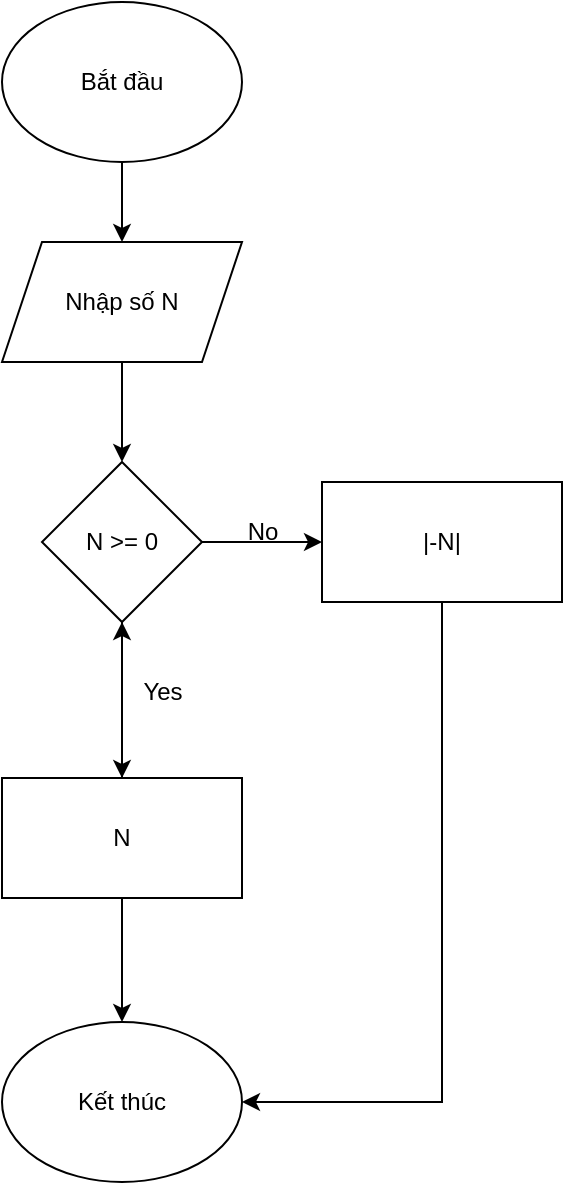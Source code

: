 <mxfile version="24.7.8">
  <diagram name="Page-1" id="EoH_zvQjJZqgcFFA7ymo">
    <mxGraphModel dx="712" dy="820" grid="1" gridSize="10" guides="1" tooltips="1" connect="1" arrows="1" fold="1" page="1" pageScale="1" pageWidth="900" pageHeight="1600" math="0" shadow="0">
      <root>
        <mxCell id="0" />
        <mxCell id="1" parent="0" />
        <mxCell id="bZyn0EAC5UdS82Q6CvyT-3" style="edgeStyle=orthogonalEdgeStyle;rounded=0;orthogonalLoop=1;jettySize=auto;html=1;exitX=0.5;exitY=1;exitDx=0;exitDy=0;entryX=0.5;entryY=0;entryDx=0;entryDy=0;" parent="1" source="bZyn0EAC5UdS82Q6CvyT-1" target="bZyn0EAC5UdS82Q6CvyT-2" edge="1">
          <mxGeometry relative="1" as="geometry" />
        </mxCell>
        <mxCell id="bZyn0EAC5UdS82Q6CvyT-1" value="Bắt đầu" style="ellipse;whiteSpace=wrap;html=1;" parent="1" vertex="1">
          <mxGeometry x="390" y="50" width="120" height="80" as="geometry" />
        </mxCell>
        <mxCell id="bZyn0EAC5UdS82Q6CvyT-16" style="edgeStyle=orthogonalEdgeStyle;rounded=0;orthogonalLoop=1;jettySize=auto;html=1;exitX=0.5;exitY=1;exitDx=0;exitDy=0;" parent="1" source="bZyn0EAC5UdS82Q6CvyT-2" target="bZyn0EAC5UdS82Q6CvyT-5" edge="1">
          <mxGeometry relative="1" as="geometry" />
        </mxCell>
        <mxCell id="bZyn0EAC5UdS82Q6CvyT-2" value="Nhập số N" style="shape=parallelogram;perimeter=parallelogramPerimeter;whiteSpace=wrap;html=1;fixedSize=1;" parent="1" vertex="1">
          <mxGeometry x="390" y="170" width="120" height="60" as="geometry" />
        </mxCell>
        <mxCell id="bZyn0EAC5UdS82Q6CvyT-7" style="edgeStyle=orthogonalEdgeStyle;rounded=0;orthogonalLoop=1;jettySize=auto;html=1;exitX=1;exitY=0.5;exitDx=0;exitDy=0;entryX=0;entryY=0.5;entryDx=0;entryDy=0;" parent="1" source="bZyn0EAC5UdS82Q6CvyT-5" target="bZyn0EAC5UdS82Q6CvyT-6" edge="1">
          <mxGeometry relative="1" as="geometry" />
        </mxCell>
        <mxCell id="bZyn0EAC5UdS82Q6CvyT-10" style="edgeStyle=orthogonalEdgeStyle;rounded=0;orthogonalLoop=1;jettySize=auto;html=1;exitX=0.5;exitY=1;exitDx=0;exitDy=0;entryX=0.5;entryY=0;entryDx=0;entryDy=0;" parent="1" source="bZyn0EAC5UdS82Q6CvyT-5" target="bZyn0EAC5UdS82Q6CvyT-9" edge="1">
          <mxGeometry relative="1" as="geometry" />
        </mxCell>
        <mxCell id="bZyn0EAC5UdS82Q6CvyT-5" value="N &amp;gt;= 0" style="rhombus;whiteSpace=wrap;html=1;" parent="1" vertex="1">
          <mxGeometry x="410" y="280" width="80" height="80" as="geometry" />
        </mxCell>
        <mxCell id="bZyn0EAC5UdS82Q6CvyT-15" style="edgeStyle=orthogonalEdgeStyle;rounded=0;orthogonalLoop=1;jettySize=auto;html=1;exitX=0.5;exitY=1;exitDx=0;exitDy=0;entryX=1;entryY=0.5;entryDx=0;entryDy=0;" parent="1" source="bZyn0EAC5UdS82Q6CvyT-6" target="bZyn0EAC5UdS82Q6CvyT-13" edge="1">
          <mxGeometry relative="1" as="geometry" />
        </mxCell>
        <mxCell id="bZyn0EAC5UdS82Q6CvyT-6" value="|-N|" style="rounded=0;whiteSpace=wrap;html=1;" parent="1" vertex="1">
          <mxGeometry x="550" y="290" width="120" height="60" as="geometry" />
        </mxCell>
        <mxCell id="bZyn0EAC5UdS82Q6CvyT-8" value="No" style="text;html=1;align=center;verticalAlign=middle;resizable=0;points=[];autosize=1;strokeColor=none;fillColor=none;" parent="1" vertex="1">
          <mxGeometry x="500" y="300" width="40" height="30" as="geometry" />
        </mxCell>
        <mxCell id="bZyn0EAC5UdS82Q6CvyT-11" value="" style="edgeStyle=orthogonalEdgeStyle;rounded=0;orthogonalLoop=1;jettySize=auto;html=1;" parent="1" source="bZyn0EAC5UdS82Q6CvyT-9" target="bZyn0EAC5UdS82Q6CvyT-5" edge="1">
          <mxGeometry relative="1" as="geometry" />
        </mxCell>
        <mxCell id="bZyn0EAC5UdS82Q6CvyT-14" style="edgeStyle=orthogonalEdgeStyle;rounded=0;orthogonalLoop=1;jettySize=auto;html=1;exitX=0.5;exitY=1;exitDx=0;exitDy=0;entryX=0.5;entryY=0;entryDx=0;entryDy=0;" parent="1" source="bZyn0EAC5UdS82Q6CvyT-9" target="bZyn0EAC5UdS82Q6CvyT-13" edge="1">
          <mxGeometry relative="1" as="geometry" />
        </mxCell>
        <mxCell id="bZyn0EAC5UdS82Q6CvyT-9" value="N" style="rounded=0;whiteSpace=wrap;html=1;" parent="1" vertex="1">
          <mxGeometry x="390" y="438" width="120" height="60" as="geometry" />
        </mxCell>
        <mxCell id="bZyn0EAC5UdS82Q6CvyT-12" value="Yes" style="text;html=1;align=center;verticalAlign=middle;resizable=0;points=[];autosize=1;strokeColor=none;fillColor=none;" parent="1" vertex="1">
          <mxGeometry x="450" y="380" width="40" height="30" as="geometry" />
        </mxCell>
        <mxCell id="bZyn0EAC5UdS82Q6CvyT-13" value="Kết thúc" style="ellipse;whiteSpace=wrap;html=1;" parent="1" vertex="1">
          <mxGeometry x="390" y="560" width="120" height="80" as="geometry" />
        </mxCell>
      </root>
    </mxGraphModel>
  </diagram>
</mxfile>
